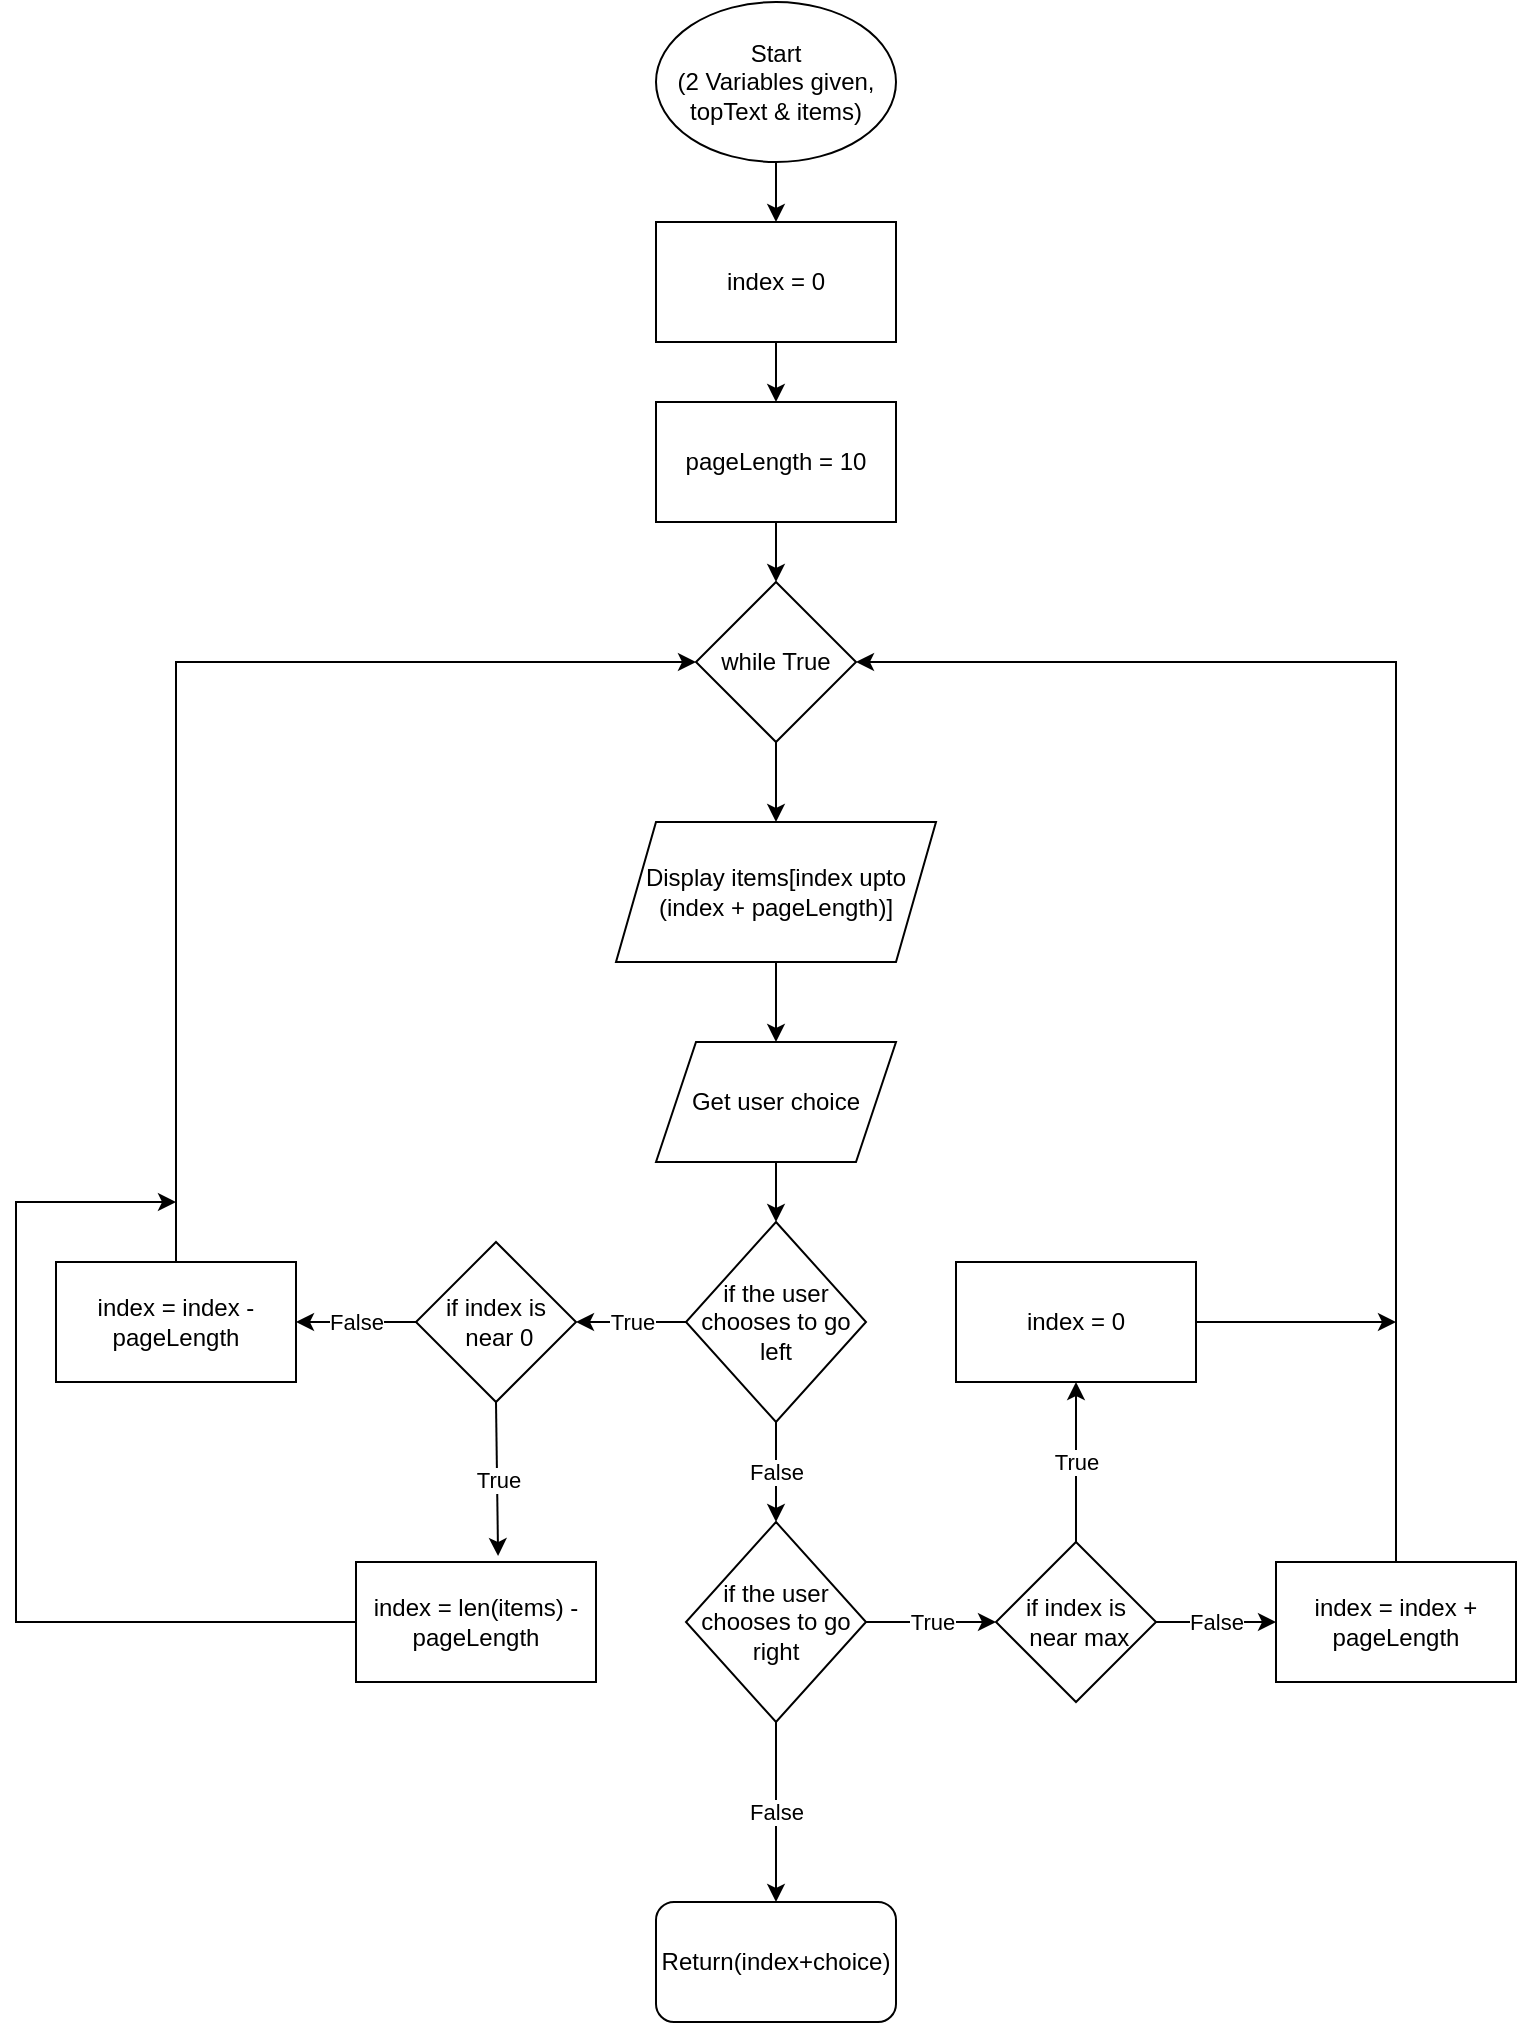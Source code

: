 <mxfile version="14.6.13" type="device"><diagram id="C5RBs43oDa-KdzZeNtuy" name="Page-1"><mxGraphModel dx="1424" dy="843" grid="1" gridSize="10" guides="1" tooltips="1" connect="1" arrows="1" fold="1" page="1" pageScale="1" pageWidth="827" pageHeight="1169" math="0" shadow="0"><root><mxCell id="WIyWlLk6GJQsqaUBKTNV-0"/><mxCell id="WIyWlLk6GJQsqaUBKTNV-1" parent="WIyWlLk6GJQsqaUBKTNV-0"/><mxCell id="wEK8uLgqp5sCdnnLjXp5-14" style="edgeStyle=orthogonalEdgeStyle;rounded=0;orthogonalLoop=1;jettySize=auto;html=1;exitX=0.5;exitY=1;exitDx=0;exitDy=0;entryX=0.5;entryY=0;entryDx=0;entryDy=0;" edge="1" parent="WIyWlLk6GJQsqaUBKTNV-1" source="wEK8uLgqp5sCdnnLjXp5-0" target="wEK8uLgqp5sCdnnLjXp5-1"><mxGeometry relative="1" as="geometry"/></mxCell><mxCell id="wEK8uLgqp5sCdnnLjXp5-0" value="Start&lt;br&gt;(2 Variables given,&lt;br&gt;topText &amp;amp; items)" style="ellipse;whiteSpace=wrap;html=1;" vertex="1" parent="WIyWlLk6GJQsqaUBKTNV-1"><mxGeometry x="260" y="20" width="120" height="80" as="geometry"/></mxCell><mxCell id="wEK8uLgqp5sCdnnLjXp5-15" style="edgeStyle=orthogonalEdgeStyle;rounded=0;orthogonalLoop=1;jettySize=auto;html=1;exitX=0.5;exitY=1;exitDx=0;exitDy=0;entryX=0.5;entryY=0;entryDx=0;entryDy=0;" edge="1" parent="WIyWlLk6GJQsqaUBKTNV-1" source="wEK8uLgqp5sCdnnLjXp5-1" target="wEK8uLgqp5sCdnnLjXp5-2"><mxGeometry relative="1" as="geometry"/></mxCell><mxCell id="wEK8uLgqp5sCdnnLjXp5-1" value="index = 0" style="rounded=0;whiteSpace=wrap;html=1;" vertex="1" parent="WIyWlLk6GJQsqaUBKTNV-1"><mxGeometry x="260" y="130" width="120" height="60" as="geometry"/></mxCell><mxCell id="wEK8uLgqp5sCdnnLjXp5-16" style="edgeStyle=orthogonalEdgeStyle;rounded=0;orthogonalLoop=1;jettySize=auto;html=1;exitX=0.5;exitY=1;exitDx=0;exitDy=0;entryX=0.5;entryY=0;entryDx=0;entryDy=0;" edge="1" parent="WIyWlLk6GJQsqaUBKTNV-1" source="wEK8uLgqp5sCdnnLjXp5-2" target="wEK8uLgqp5sCdnnLjXp5-3"><mxGeometry relative="1" as="geometry"/></mxCell><mxCell id="wEK8uLgqp5sCdnnLjXp5-2" value="pageLength = 10" style="rounded=0;whiteSpace=wrap;html=1;" vertex="1" parent="WIyWlLk6GJQsqaUBKTNV-1"><mxGeometry x="260" y="220" width="120" height="60" as="geometry"/></mxCell><mxCell id="wEK8uLgqp5sCdnnLjXp5-17" style="edgeStyle=orthogonalEdgeStyle;rounded=0;orthogonalLoop=1;jettySize=auto;html=1;exitX=0.5;exitY=1;exitDx=0;exitDy=0;entryX=0.5;entryY=0;entryDx=0;entryDy=0;" edge="1" parent="WIyWlLk6GJQsqaUBKTNV-1" source="wEK8uLgqp5sCdnnLjXp5-3" target="wEK8uLgqp5sCdnnLjXp5-4"><mxGeometry relative="1" as="geometry"/></mxCell><mxCell id="wEK8uLgqp5sCdnnLjXp5-3" value="while True" style="rhombus;whiteSpace=wrap;html=1;" vertex="1" parent="WIyWlLk6GJQsqaUBKTNV-1"><mxGeometry x="280" y="310" width="80" height="80" as="geometry"/></mxCell><mxCell id="wEK8uLgqp5sCdnnLjXp5-18" style="edgeStyle=orthogonalEdgeStyle;rounded=0;orthogonalLoop=1;jettySize=auto;html=1;exitX=0.5;exitY=1;exitDx=0;exitDy=0;entryX=0.5;entryY=0;entryDx=0;entryDy=0;" edge="1" parent="WIyWlLk6GJQsqaUBKTNV-1" source="wEK8uLgqp5sCdnnLjXp5-4" target="wEK8uLgqp5sCdnnLjXp5-5"><mxGeometry relative="1" as="geometry"/></mxCell><mxCell id="wEK8uLgqp5sCdnnLjXp5-4" value="Display items[index upto (index + pageLength)]" style="shape=parallelogram;perimeter=parallelogramPerimeter;whiteSpace=wrap;html=1;fixedSize=1;" vertex="1" parent="WIyWlLk6GJQsqaUBKTNV-1"><mxGeometry x="240" y="430" width="160" height="70" as="geometry"/></mxCell><mxCell id="wEK8uLgqp5sCdnnLjXp5-19" style="edgeStyle=orthogonalEdgeStyle;rounded=0;orthogonalLoop=1;jettySize=auto;html=1;exitX=0.5;exitY=1;exitDx=0;exitDy=0;entryX=0.5;entryY=0;entryDx=0;entryDy=0;" edge="1" parent="WIyWlLk6GJQsqaUBKTNV-1" source="wEK8uLgqp5sCdnnLjXp5-5" target="wEK8uLgqp5sCdnnLjXp5-6"><mxGeometry relative="1" as="geometry"/></mxCell><mxCell id="wEK8uLgqp5sCdnnLjXp5-5" value="Get user choice" style="shape=parallelogram;perimeter=parallelogramPerimeter;whiteSpace=wrap;html=1;fixedSize=1;" vertex="1" parent="WIyWlLk6GJQsqaUBKTNV-1"><mxGeometry x="260" y="540" width="120" height="60" as="geometry"/></mxCell><mxCell id="wEK8uLgqp5sCdnnLjXp5-6" value="if the user chooses to go left" style="rhombus;whiteSpace=wrap;html=1;" vertex="1" parent="WIyWlLk6GJQsqaUBKTNV-1"><mxGeometry x="275" y="630" width="90" height="100" as="geometry"/></mxCell><mxCell id="wEK8uLgqp5sCdnnLjXp5-7" value="if the user chooses to go right" style="rhombus;whiteSpace=wrap;html=1;" vertex="1" parent="WIyWlLk6GJQsqaUBKTNV-1"><mxGeometry x="275" y="780" width="90" height="100" as="geometry"/></mxCell><mxCell id="wEK8uLgqp5sCdnnLjXp5-8" value="if index is&lt;br&gt;&amp;nbsp;near 0" style="rhombus;whiteSpace=wrap;html=1;" vertex="1" parent="WIyWlLk6GJQsqaUBKTNV-1"><mxGeometry x="140" y="640" width="80" height="80" as="geometry"/></mxCell><mxCell id="wEK8uLgqp5sCdnnLjXp5-9" value="" style="endArrow=classic;html=1;exitX=0.5;exitY=1;exitDx=0;exitDy=0;entryX=0.592;entryY=-0.05;entryDx=0;entryDy=0;entryPerimeter=0;" edge="1" parent="WIyWlLk6GJQsqaUBKTNV-1" source="wEK8uLgqp5sCdnnLjXp5-8" target="wEK8uLgqp5sCdnnLjXp5-12"><mxGeometry relative="1" as="geometry"><mxPoint x="140" y="800" as="sourcePoint"/><mxPoint x="190" y="800" as="targetPoint"/></mxGeometry></mxCell><mxCell id="wEK8uLgqp5sCdnnLjXp5-10" value="True" style="edgeLabel;resizable=0;html=1;align=center;verticalAlign=middle;" connectable="0" vertex="1" parent="wEK8uLgqp5sCdnnLjXp5-9"><mxGeometry relative="1" as="geometry"/></mxCell><mxCell id="wEK8uLgqp5sCdnnLjXp5-25" style="edgeStyle=orthogonalEdgeStyle;rounded=0;orthogonalLoop=1;jettySize=auto;html=1;exitX=0;exitY=0.5;exitDx=0;exitDy=0;" edge="1" parent="WIyWlLk6GJQsqaUBKTNV-1" source="wEK8uLgqp5sCdnnLjXp5-12"><mxGeometry relative="1" as="geometry"><mxPoint x="20" y="620" as="targetPoint"/><Array as="points"><mxPoint x="-60" y="830"/><mxPoint x="-60" y="620"/></Array></mxGeometry></mxCell><mxCell id="wEK8uLgqp5sCdnnLjXp5-12" value="index = len(items) - pageLength" style="rounded=0;whiteSpace=wrap;html=1;" vertex="1" parent="WIyWlLk6GJQsqaUBKTNV-1"><mxGeometry x="110" y="800" width="120" height="60" as="geometry"/></mxCell><mxCell id="wEK8uLgqp5sCdnnLjXp5-24" style="edgeStyle=orthogonalEdgeStyle;rounded=0;orthogonalLoop=1;jettySize=auto;html=1;exitX=0.5;exitY=0;exitDx=0;exitDy=0;entryX=0;entryY=0.5;entryDx=0;entryDy=0;" edge="1" parent="WIyWlLk6GJQsqaUBKTNV-1" source="wEK8uLgqp5sCdnnLjXp5-13" target="wEK8uLgqp5sCdnnLjXp5-3"><mxGeometry relative="1" as="geometry"/></mxCell><mxCell id="wEK8uLgqp5sCdnnLjXp5-13" value="index = index - pageLength" style="rounded=0;whiteSpace=wrap;html=1;" vertex="1" parent="WIyWlLk6GJQsqaUBKTNV-1"><mxGeometry x="-40" y="650" width="120" height="60" as="geometry"/></mxCell><mxCell id="wEK8uLgqp5sCdnnLjXp5-20" value="" style="endArrow=classic;html=1;entryX=1;entryY=0.5;entryDx=0;entryDy=0;exitX=0;exitY=0.5;exitDx=0;exitDy=0;" edge="1" parent="WIyWlLk6GJQsqaUBKTNV-1" source="wEK8uLgqp5sCdnnLjXp5-6" target="wEK8uLgqp5sCdnnLjXp5-8"><mxGeometry relative="1" as="geometry"><mxPoint x="400" y="690" as="sourcePoint"/><mxPoint x="500" y="690" as="targetPoint"/></mxGeometry></mxCell><mxCell id="wEK8uLgqp5sCdnnLjXp5-21" value="True" style="edgeLabel;resizable=0;html=1;align=center;verticalAlign=middle;" connectable="0" vertex="1" parent="wEK8uLgqp5sCdnnLjXp5-20"><mxGeometry relative="1" as="geometry"/></mxCell><mxCell id="wEK8uLgqp5sCdnnLjXp5-22" value="" style="endArrow=classic;html=1;entryX=1;entryY=0.5;entryDx=0;entryDy=0;exitX=0;exitY=0.5;exitDx=0;exitDy=0;" edge="1" parent="WIyWlLk6GJQsqaUBKTNV-1" source="wEK8uLgqp5sCdnnLjXp5-8" target="wEK8uLgqp5sCdnnLjXp5-13"><mxGeometry relative="1" as="geometry"><mxPoint x="20" y="580" as="sourcePoint"/><mxPoint x="120" y="580" as="targetPoint"/></mxGeometry></mxCell><mxCell id="wEK8uLgqp5sCdnnLjXp5-23" value="False" style="edgeLabel;resizable=0;html=1;align=center;verticalAlign=middle;" connectable="0" vertex="1" parent="wEK8uLgqp5sCdnnLjXp5-22"><mxGeometry relative="1" as="geometry"/></mxCell><mxCell id="wEK8uLgqp5sCdnnLjXp5-26" value="" style="endArrow=classic;html=1;exitX=0.5;exitY=1;exitDx=0;exitDy=0;" edge="1" parent="WIyWlLk6GJQsqaUBKTNV-1" source="wEK8uLgqp5sCdnnLjXp5-6" target="wEK8uLgqp5sCdnnLjXp5-7"><mxGeometry relative="1" as="geometry"><mxPoint x="420" y="740" as="sourcePoint"/><mxPoint x="520" y="740" as="targetPoint"/></mxGeometry></mxCell><mxCell id="wEK8uLgqp5sCdnnLjXp5-27" value="False" style="edgeLabel;resizable=0;html=1;align=center;verticalAlign=middle;" connectable="0" vertex="1" parent="wEK8uLgqp5sCdnnLjXp5-26"><mxGeometry relative="1" as="geometry"/></mxCell><mxCell id="wEK8uLgqp5sCdnnLjXp5-28" value="if index is&lt;br&gt;&amp;nbsp;near max" style="rhombus;whiteSpace=wrap;html=1;" vertex="1" parent="WIyWlLk6GJQsqaUBKTNV-1"><mxGeometry x="430" y="790" width="80" height="80" as="geometry"/></mxCell><mxCell id="wEK8uLgqp5sCdnnLjXp5-29" value="" style="endArrow=classic;html=1;entryX=0;entryY=0.5;entryDx=0;entryDy=0;exitX=1;exitY=0.5;exitDx=0;exitDy=0;" edge="1" parent="WIyWlLk6GJQsqaUBKTNV-1" source="wEK8uLgqp5sCdnnLjXp5-7" target="wEK8uLgqp5sCdnnLjXp5-28"><mxGeometry relative="1" as="geometry"><mxPoint x="510" y="720" as="sourcePoint"/><mxPoint x="455" y="720" as="targetPoint"/></mxGeometry></mxCell><mxCell id="wEK8uLgqp5sCdnnLjXp5-30" value="True" style="edgeLabel;resizable=0;html=1;align=center;verticalAlign=middle;" connectable="0" vertex="1" parent="wEK8uLgqp5sCdnnLjXp5-29"><mxGeometry relative="1" as="geometry"/></mxCell><mxCell id="wEK8uLgqp5sCdnnLjXp5-38" style="edgeStyle=orthogonalEdgeStyle;rounded=0;orthogonalLoop=1;jettySize=auto;html=1;exitX=1;exitY=0.5;exitDx=0;exitDy=0;" edge="1" parent="WIyWlLk6GJQsqaUBKTNV-1" source="wEK8uLgqp5sCdnnLjXp5-31"><mxGeometry relative="1" as="geometry"><mxPoint x="630" y="680" as="targetPoint"/></mxGeometry></mxCell><mxCell id="wEK8uLgqp5sCdnnLjXp5-31" value="index = 0" style="rounded=0;whiteSpace=wrap;html=1;" vertex="1" parent="WIyWlLk6GJQsqaUBKTNV-1"><mxGeometry x="410" y="650" width="120" height="60" as="geometry"/></mxCell><mxCell id="wEK8uLgqp5sCdnnLjXp5-32" value="" style="endArrow=classic;html=1;exitX=0.5;exitY=0;exitDx=0;exitDy=0;entryX=0.5;entryY=1;entryDx=0;entryDy=0;" edge="1" parent="WIyWlLk6GJQsqaUBKTNV-1" source="wEK8uLgqp5sCdnnLjXp5-28" target="wEK8uLgqp5sCdnnLjXp5-31"><mxGeometry relative="1" as="geometry"><mxPoint x="510" y="770" as="sourcePoint"/><mxPoint x="610" y="770" as="targetPoint"/></mxGeometry></mxCell><mxCell id="wEK8uLgqp5sCdnnLjXp5-33" value="True" style="edgeLabel;resizable=0;html=1;align=center;verticalAlign=middle;" connectable="0" vertex="1" parent="wEK8uLgqp5sCdnnLjXp5-32"><mxGeometry relative="1" as="geometry"/></mxCell><mxCell id="wEK8uLgqp5sCdnnLjXp5-37" style="edgeStyle=orthogonalEdgeStyle;rounded=0;orthogonalLoop=1;jettySize=auto;html=1;exitX=0.5;exitY=0;exitDx=0;exitDy=0;entryX=1;entryY=0.5;entryDx=0;entryDy=0;" edge="1" parent="WIyWlLk6GJQsqaUBKTNV-1" source="wEK8uLgqp5sCdnnLjXp5-34" target="wEK8uLgqp5sCdnnLjXp5-3"><mxGeometry relative="1" as="geometry"/></mxCell><mxCell id="wEK8uLgqp5sCdnnLjXp5-34" value="index = index + pageLength" style="rounded=0;whiteSpace=wrap;html=1;" vertex="1" parent="WIyWlLk6GJQsqaUBKTNV-1"><mxGeometry x="570" y="800" width="120" height="60" as="geometry"/></mxCell><mxCell id="wEK8uLgqp5sCdnnLjXp5-35" value="" style="endArrow=classic;html=1;exitX=1;exitY=0.5;exitDx=0;exitDy=0;entryX=0;entryY=0.5;entryDx=0;entryDy=0;" edge="1" parent="WIyWlLk6GJQsqaUBKTNV-1" source="wEK8uLgqp5sCdnnLjXp5-28" target="wEK8uLgqp5sCdnnLjXp5-34"><mxGeometry relative="1" as="geometry"><mxPoint x="540" y="760" as="sourcePoint"/><mxPoint x="640" y="760" as="targetPoint"/></mxGeometry></mxCell><mxCell id="wEK8uLgqp5sCdnnLjXp5-36" value="False" style="edgeLabel;resizable=0;html=1;align=center;verticalAlign=middle;" connectable="0" vertex="1" parent="wEK8uLgqp5sCdnnLjXp5-35"><mxGeometry relative="1" as="geometry"/></mxCell><mxCell id="wEK8uLgqp5sCdnnLjXp5-40" value="Return(index+choice)" style="rounded=1;whiteSpace=wrap;html=1;" vertex="1" parent="WIyWlLk6GJQsqaUBKTNV-1"><mxGeometry x="260" y="970" width="120" height="60" as="geometry"/></mxCell><mxCell id="wEK8uLgqp5sCdnnLjXp5-41" value="" style="endArrow=classic;html=1;exitX=0.5;exitY=1;exitDx=0;exitDy=0;entryX=0.5;entryY=0;entryDx=0;entryDy=0;" edge="1" parent="WIyWlLk6GJQsqaUBKTNV-1" source="wEK8uLgqp5sCdnnLjXp5-7" target="wEK8uLgqp5sCdnnLjXp5-40"><mxGeometry relative="1" as="geometry"><mxPoint x="340" y="930" as="sourcePoint"/><mxPoint x="440" y="930" as="targetPoint"/></mxGeometry></mxCell><mxCell id="wEK8uLgqp5sCdnnLjXp5-42" value="False" style="edgeLabel;resizable=0;html=1;align=center;verticalAlign=middle;" connectable="0" vertex="1" parent="wEK8uLgqp5sCdnnLjXp5-41"><mxGeometry relative="1" as="geometry"/></mxCell></root></mxGraphModel></diagram></mxfile>